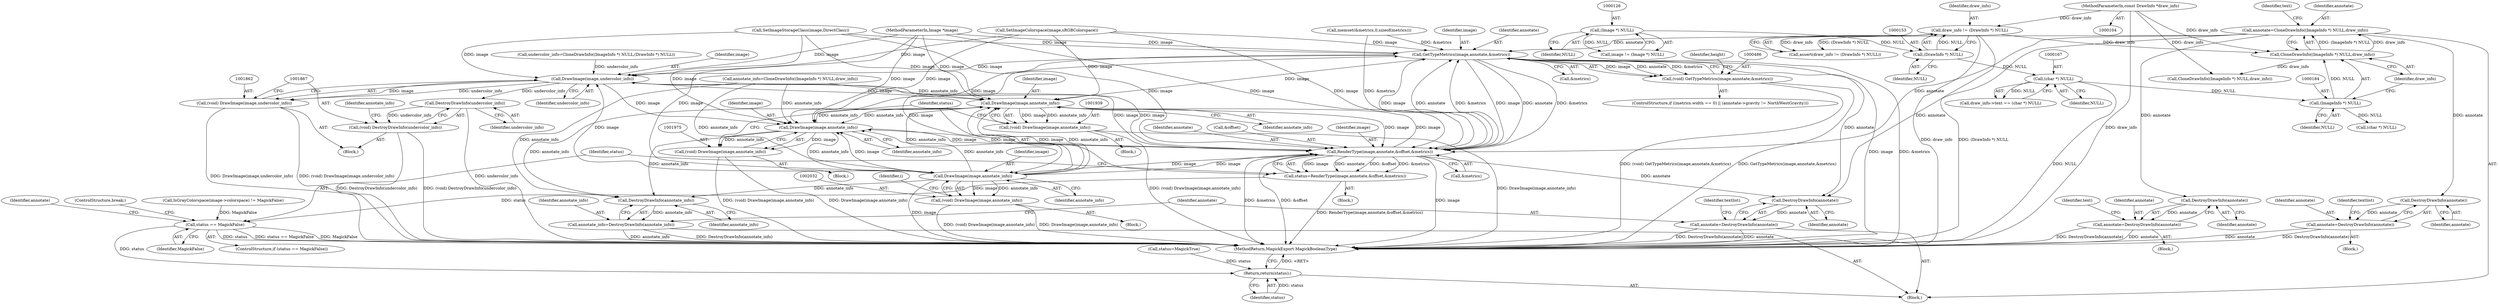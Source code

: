 digraph "0_ImageMagick6_f6ffc702c6eecd963587273a429dcd608c648984@pointer" {
"1000180" [label="(Call,annotate=CloneDrawInfo((ImageInfo *) NULL,draw_info))"];
"1000182" [label="(Call,CloneDrawInfo((ImageInfo *) NULL,draw_info))"];
"1000183" [label="(Call,(ImageInfo *) NULL)"];
"1000166" [label="(Call,(char *) NULL)"];
"1000152" [label="(Call,(DrawInfo *) NULL)"];
"1000125" [label="(Call,(Image *) NULL)"];
"1000150" [label="(Call,draw_info != (DrawInfo *) NULL)"];
"1000106" [label="(MethodParameterIn,const DrawInfo *draw_info)"];
"1000248" [label="(Call,DestroyDrawInfo(annotate))"];
"1000246" [label="(Call,annotate=DestroyDrawInfo(annotate))"];
"1000374" [label="(Call,DestroyDrawInfo(annotate))"];
"1000372" [label="(Call,annotate=DestroyDrawInfo(annotate))"];
"1000487" [label="(Call,GetTypeMetrics(image,annotate,&metrics))"];
"1000485" [label="(Call,(void) GetTypeMetrics(image,annotate,&metrics))"];
"1001863" [label="(Call,DrawImage(image,undercolor_info))"];
"1001861" [label="(Call,(void) DrawImage(image,undercolor_info))"];
"1001868" [label="(Call,DestroyDrawInfo(undercolor_info))"];
"1001866" [label="(Call,(void) DestroyDrawInfo(undercolor_info))"];
"1001940" [label="(Call,DrawImage(image,annotate_info))"];
"1001938" [label="(Call,(void) DrawImage(image,annotate_info))"];
"1001976" [label="(Call,DrawImage(image,annotate_info))"];
"1001974" [label="(Call,(void) DrawImage(image,annotate_info))"];
"1001981" [label="(Call,RenderType(image,annotate,&offset,&metrics))"];
"1001979" [label="(Call,status=RenderType(image,annotate,&offset,&metrics))"];
"1001989" [label="(Call,status == MagickFalse)"];
"1002054" [label="(Return,return(status);)"];
"1002033" [label="(Call,DrawImage(image,annotate_info))"];
"1002031" [label="(Call,(void) DrawImage(image,annotate_info))"];
"1002038" [label="(Call,DestroyDrawInfo(annotate_info))"];
"1002036" [label="(Call,annotate_info=DestroyDrawInfo(annotate_info))"];
"1002042" [label="(Call,DestroyDrawInfo(annotate))"];
"1002040" [label="(Call,annotate=DestroyDrawInfo(annotate))"];
"1000249" [label="(Identifier,annotate)"];
"1000182" [label="(Call,CloneDrawInfo((ImageInfo *) NULL,draw_info))"];
"1000199" [label="(Call,annotate_info=CloneDrawInfo((ImageInfo *) NULL,draw_info))"];
"1002037" [label="(Identifier,annotate_info)"];
"1000186" [label="(Identifier,draw_info)"];
"1000473" [label="(ControlStructure,if ((metrics.width == 0) || (annotate->gravity != NorthWestGravity)))"];
"1000168" [label="(Identifier,NULL)"];
"1000248" [label="(Call,DestroyDrawInfo(annotate))"];
"1000154" [label="(Identifier,NULL)"];
"1001983" [label="(Identifier,annotate)"];
"1002054" [label="(Return,return(status);)"];
"1001977" [label="(Identifier,image)"];
"1000241" [label="(Block,)"];
"1002041" [label="(Identifier,annotate)"];
"1001986" [label="(Call,&metrics)"];
"1000488" [label="(Identifier,image)"];
"1002055" [label="(Identifier,status)"];
"1000363" [label="(Call,SetImageStorageClass(image,DirectClass))"];
"1000105" [label="(MethodParameterIn,Image *image)"];
"1001989" [label="(Call,status == MagickFalse)"];
"1001861" [label="(Call,(void) DrawImage(image,undercolor_info))"];
"1001991" [label="(Identifier,MagickFalse)"];
"1001778" [label="(Call,undercolor_info=CloneDrawInfo((ImageInfo *) NULL,(DrawInfo *) NULL))"];
"1000487" [label="(Call,GetTypeMetrics(image,annotate,&metrics))"];
"1000375" [label="(Identifier,annotate)"];
"1001940" [label="(Call,DrawImage(image,annotate_info))"];
"1000123" [label="(Call,image != (Image *) NULL)"];
"1002033" [label="(Call,DrawImage(image,annotate_info))"];
"1001984" [label="(Call,&offset)"];
"1001864" [label="(Identifier,image)"];
"1001979" [label="(Call,status=RenderType(image,annotate,&offset,&metrics))"];
"1002043" [label="(Identifier,annotate)"];
"1000373" [label="(Identifier,annotate)"];
"1001906" [label="(Block,)"];
"1000485" [label="(Call,(void) GetTypeMetrics(image,annotate,&metrics))"];
"1002042" [label="(Call,DestroyDrawInfo(annotate))"];
"1001941" [label="(Identifier,image)"];
"1000405" [label="(Call,memset(&metrics,0,sizeof(metrics)))"];
"1000150" [label="(Call,draw_info != (DrawInfo *) NULL)"];
"1002056" [label="(MethodReturn,MagickExport MagickBooleanType)"];
"1002040" [label="(Call,annotate=DestroyDrawInfo(annotate))"];
"1001974" [label="(Call,(void) DrawImage(image,annotate_info))"];
"1002045" [label="(Identifier,textlist)"];
"1000196" [label="(Call,(char *) NULL)"];
"1000201" [label="(Call,CloneDrawInfo((ImageInfo *) NULL,draw_info))"];
"1001999" [label="(Block,)"];
"1000183" [label="(Call,(ImageInfo *) NULL)"];
"1001863" [label="(Call,DrawImage(image,undercolor_info))"];
"1001980" [label="(Identifier,status)"];
"1001868" [label="(Call,DestroyDrawInfo(undercolor_info))"];
"1002035" [label="(Identifier,annotate_info)"];
"1001866" [label="(Call,(void) DestroyDrawInfo(undercolor_info))"];
"1000493" [label="(Identifier,height)"];
"1001938" [label="(Call,(void) DrawImage(image,annotate_info))"];
"1000162" [label="(Call,draw_info->text == (char *) NULL)"];
"1000127" [label="(Identifier,NULL)"];
"1000151" [label="(Identifier,draw_info)"];
"1001950" [label="(Block,)"];
"1000185" [label="(Identifier,NULL)"];
"1002034" [label="(Identifier,image)"];
"1000374" [label="(Call,DestroyDrawInfo(annotate))"];
"1001869" [label="(Identifier,undercolor_info)"];
"1000188" [label="(Identifier,text)"];
"1000397" [label="(Call,SetImageColorspace(image,sRGBColorspace))"];
"1000180" [label="(Call,annotate=CloneDrawInfo((ImageInfo *) NULL,draw_info))"];
"1000423" [label="(Identifier,i)"];
"1000389" [label="(Call,IsGrayColorspace(image->colorspace) != MagickFalse)"];
"1000125" [label="(Call,(Image *) NULL)"];
"1001976" [label="(Call,DrawImage(image,annotate_info))"];
"1001873" [label="(Identifier,annotate_info)"];
"1001981" [label="(Call,RenderType(image,annotate,&offset,&metrics))"];
"1000367" [label="(Block,)"];
"1000424" [label="(Block,)"];
"1000106" [label="(MethodParameterIn,const DrawInfo *draw_info)"];
"1002031" [label="(Call,(void) DrawImage(image,annotate_info))"];
"1001776" [label="(Block,)"];
"1000181" [label="(Identifier,annotate)"];
"1000251" [label="(Identifier,text)"];
"1002039" [label="(Identifier,annotate_info)"];
"1001990" [label="(Identifier,status)"];
"1000372" [label="(Call,annotate=DestroyDrawInfo(annotate))"];
"1000490" [label="(Call,&metrics)"];
"1000166" [label="(Call,(char *) NULL)"];
"1001942" [label="(Identifier,annotate_info)"];
"1001865" [label="(Identifier,undercolor_info)"];
"1000149" [label="(Call,assert(draw_info != (DrawInfo *) NULL))"];
"1000152" [label="(Call,(DrawInfo *) NULL)"];
"1001982" [label="(Identifier,image)"];
"1001988" [label="(ControlStructure,if (status == MagickFalse))"];
"1000377" [label="(Identifier,textlist)"];
"1000246" [label="(Call,annotate=DestroyDrawInfo(annotate))"];
"1001996" [label="(Identifier,annotate)"];
"1002036" [label="(Call,annotate_info=DestroyDrawInfo(annotate_info))"];
"1000247" [label="(Identifier,annotate)"];
"1001978" [label="(Identifier,annotate_info)"];
"1000107" [label="(Block,)"];
"1002038" [label="(Call,DestroyDrawInfo(annotate_info))"];
"1001992" [label="(ControlStructure,break;)"];
"1000489" [label="(Identifier,annotate)"];
"1000400" [label="(Call,status=MagickTrue)"];
"1000180" -> "1000107"  [label="AST: "];
"1000180" -> "1000182"  [label="CFG: "];
"1000181" -> "1000180"  [label="AST: "];
"1000182" -> "1000180"  [label="AST: "];
"1000188" -> "1000180"  [label="CFG: "];
"1000182" -> "1000180"  [label="DDG: (ImageInfo *) NULL"];
"1000182" -> "1000180"  [label="DDG: draw_info"];
"1000180" -> "1000248"  [label="DDG: annotate"];
"1000180" -> "1000374"  [label="DDG: annotate"];
"1000180" -> "1000487"  [label="DDG: annotate"];
"1000180" -> "1001981"  [label="DDG: annotate"];
"1000180" -> "1002042"  [label="DDG: annotate"];
"1000182" -> "1000186"  [label="CFG: "];
"1000183" -> "1000182"  [label="AST: "];
"1000186" -> "1000182"  [label="AST: "];
"1000183" -> "1000182"  [label="DDG: NULL"];
"1000150" -> "1000182"  [label="DDG: draw_info"];
"1000106" -> "1000182"  [label="DDG: draw_info"];
"1000182" -> "1000201"  [label="DDG: draw_info"];
"1000183" -> "1000185"  [label="CFG: "];
"1000184" -> "1000183"  [label="AST: "];
"1000185" -> "1000183"  [label="AST: "];
"1000186" -> "1000183"  [label="CFG: "];
"1000166" -> "1000183"  [label="DDG: NULL"];
"1000183" -> "1000196"  [label="DDG: NULL"];
"1000166" -> "1000162"  [label="AST: "];
"1000166" -> "1000168"  [label="CFG: "];
"1000167" -> "1000166"  [label="AST: "];
"1000168" -> "1000166"  [label="AST: "];
"1000162" -> "1000166"  [label="CFG: "];
"1000166" -> "1002056"  [label="DDG: NULL"];
"1000166" -> "1000162"  [label="DDG: NULL"];
"1000152" -> "1000166"  [label="DDG: NULL"];
"1000152" -> "1000150"  [label="AST: "];
"1000152" -> "1000154"  [label="CFG: "];
"1000153" -> "1000152"  [label="AST: "];
"1000154" -> "1000152"  [label="AST: "];
"1000150" -> "1000152"  [label="CFG: "];
"1000152" -> "1000150"  [label="DDG: NULL"];
"1000125" -> "1000152"  [label="DDG: NULL"];
"1000125" -> "1000123"  [label="AST: "];
"1000125" -> "1000127"  [label="CFG: "];
"1000126" -> "1000125"  [label="AST: "];
"1000127" -> "1000125"  [label="AST: "];
"1000123" -> "1000125"  [label="CFG: "];
"1000125" -> "1000123"  [label="DDG: NULL"];
"1000150" -> "1000149"  [label="AST: "];
"1000151" -> "1000150"  [label="AST: "];
"1000149" -> "1000150"  [label="CFG: "];
"1000150" -> "1002056"  [label="DDG: draw_info"];
"1000150" -> "1002056"  [label="DDG: (DrawInfo *) NULL"];
"1000150" -> "1000149"  [label="DDG: draw_info"];
"1000150" -> "1000149"  [label="DDG: (DrawInfo *) NULL"];
"1000106" -> "1000150"  [label="DDG: draw_info"];
"1000106" -> "1000104"  [label="AST: "];
"1000106" -> "1002056"  [label="DDG: draw_info"];
"1000106" -> "1000201"  [label="DDG: draw_info"];
"1000248" -> "1000246"  [label="AST: "];
"1000248" -> "1000249"  [label="CFG: "];
"1000249" -> "1000248"  [label="AST: "];
"1000246" -> "1000248"  [label="CFG: "];
"1000248" -> "1000246"  [label="DDG: annotate"];
"1000246" -> "1000241"  [label="AST: "];
"1000247" -> "1000246"  [label="AST: "];
"1000251" -> "1000246"  [label="CFG: "];
"1000246" -> "1002056"  [label="DDG: DestroyDrawInfo(annotate)"];
"1000246" -> "1002056"  [label="DDG: annotate"];
"1000374" -> "1000372"  [label="AST: "];
"1000374" -> "1000375"  [label="CFG: "];
"1000375" -> "1000374"  [label="AST: "];
"1000372" -> "1000374"  [label="CFG: "];
"1000374" -> "1000372"  [label="DDG: annotate"];
"1000372" -> "1000367"  [label="AST: "];
"1000373" -> "1000372"  [label="AST: "];
"1000377" -> "1000372"  [label="CFG: "];
"1000372" -> "1002056"  [label="DDG: annotate"];
"1000372" -> "1002056"  [label="DDG: DestroyDrawInfo(annotate)"];
"1000487" -> "1000485"  [label="AST: "];
"1000487" -> "1000490"  [label="CFG: "];
"1000488" -> "1000487"  [label="AST: "];
"1000489" -> "1000487"  [label="AST: "];
"1000490" -> "1000487"  [label="AST: "];
"1000485" -> "1000487"  [label="CFG: "];
"1000487" -> "1002056"  [label="DDG: image"];
"1000487" -> "1002056"  [label="DDG: &metrics"];
"1000487" -> "1000485"  [label="DDG: image"];
"1000487" -> "1000485"  [label="DDG: annotate"];
"1000487" -> "1000485"  [label="DDG: &metrics"];
"1001981" -> "1000487"  [label="DDG: image"];
"1001981" -> "1000487"  [label="DDG: annotate"];
"1001981" -> "1000487"  [label="DDG: &metrics"];
"1000397" -> "1000487"  [label="DDG: image"];
"1000363" -> "1000487"  [label="DDG: image"];
"1002033" -> "1000487"  [label="DDG: image"];
"1000105" -> "1000487"  [label="DDG: image"];
"1000405" -> "1000487"  [label="DDG: &metrics"];
"1000487" -> "1001863"  [label="DDG: image"];
"1000487" -> "1001940"  [label="DDG: image"];
"1000487" -> "1001976"  [label="DDG: image"];
"1000487" -> "1001981"  [label="DDG: image"];
"1000487" -> "1001981"  [label="DDG: annotate"];
"1000487" -> "1001981"  [label="DDG: &metrics"];
"1000487" -> "1002042"  [label="DDG: annotate"];
"1000485" -> "1000473"  [label="AST: "];
"1000486" -> "1000485"  [label="AST: "];
"1000493" -> "1000485"  [label="CFG: "];
"1000485" -> "1002056"  [label="DDG: GetTypeMetrics(image,annotate,&metrics)"];
"1000485" -> "1002056"  [label="DDG: (void) GetTypeMetrics(image,annotate,&metrics)"];
"1001863" -> "1001861"  [label="AST: "];
"1001863" -> "1001865"  [label="CFG: "];
"1001864" -> "1001863"  [label="AST: "];
"1001865" -> "1001863"  [label="AST: "];
"1001861" -> "1001863"  [label="CFG: "];
"1001863" -> "1001861"  [label="DDG: image"];
"1001863" -> "1001861"  [label="DDG: undercolor_info"];
"1001981" -> "1001863"  [label="DDG: image"];
"1000397" -> "1001863"  [label="DDG: image"];
"1000363" -> "1001863"  [label="DDG: image"];
"1002033" -> "1001863"  [label="DDG: image"];
"1000105" -> "1001863"  [label="DDG: image"];
"1001778" -> "1001863"  [label="DDG: undercolor_info"];
"1001863" -> "1001868"  [label="DDG: undercolor_info"];
"1001863" -> "1001940"  [label="DDG: image"];
"1001863" -> "1001976"  [label="DDG: image"];
"1001863" -> "1001981"  [label="DDG: image"];
"1001861" -> "1001776"  [label="AST: "];
"1001862" -> "1001861"  [label="AST: "];
"1001867" -> "1001861"  [label="CFG: "];
"1001861" -> "1002056"  [label="DDG: DrawImage(image,undercolor_info)"];
"1001861" -> "1002056"  [label="DDG: (void) DrawImage(image,undercolor_info)"];
"1001868" -> "1001866"  [label="AST: "];
"1001868" -> "1001869"  [label="CFG: "];
"1001869" -> "1001868"  [label="AST: "];
"1001866" -> "1001868"  [label="CFG: "];
"1001868" -> "1002056"  [label="DDG: undercolor_info"];
"1001868" -> "1001866"  [label="DDG: undercolor_info"];
"1001866" -> "1001776"  [label="AST: "];
"1001867" -> "1001866"  [label="AST: "];
"1001873" -> "1001866"  [label="CFG: "];
"1001866" -> "1002056"  [label="DDG: DestroyDrawInfo(undercolor_info)"];
"1001866" -> "1002056"  [label="DDG: (void) DestroyDrawInfo(undercolor_info)"];
"1001940" -> "1001938"  [label="AST: "];
"1001940" -> "1001942"  [label="CFG: "];
"1001941" -> "1001940"  [label="AST: "];
"1001942" -> "1001940"  [label="AST: "];
"1001938" -> "1001940"  [label="CFG: "];
"1001940" -> "1001938"  [label="DDG: image"];
"1001940" -> "1001938"  [label="DDG: annotate_info"];
"1001981" -> "1001940"  [label="DDG: image"];
"1000397" -> "1001940"  [label="DDG: image"];
"1000363" -> "1001940"  [label="DDG: image"];
"1002033" -> "1001940"  [label="DDG: image"];
"1002033" -> "1001940"  [label="DDG: annotate_info"];
"1000105" -> "1001940"  [label="DDG: image"];
"1000199" -> "1001940"  [label="DDG: annotate_info"];
"1001976" -> "1001940"  [label="DDG: annotate_info"];
"1001940" -> "1001976"  [label="DDG: annotate_info"];
"1001940" -> "1001981"  [label="DDG: image"];
"1001940" -> "1002033"  [label="DDG: annotate_info"];
"1001940" -> "1002038"  [label="DDG: annotate_info"];
"1001938" -> "1001906"  [label="AST: "];
"1001939" -> "1001938"  [label="AST: "];
"1001980" -> "1001938"  [label="CFG: "];
"1001938" -> "1002056"  [label="DDG: DrawImage(image,annotate_info)"];
"1001938" -> "1002056"  [label="DDG: (void) DrawImage(image,annotate_info)"];
"1001976" -> "1001974"  [label="AST: "];
"1001976" -> "1001978"  [label="CFG: "];
"1001977" -> "1001976"  [label="AST: "];
"1001978" -> "1001976"  [label="AST: "];
"1001974" -> "1001976"  [label="CFG: "];
"1001976" -> "1001974"  [label="DDG: image"];
"1001976" -> "1001974"  [label="DDG: annotate_info"];
"1001981" -> "1001976"  [label="DDG: image"];
"1000397" -> "1001976"  [label="DDG: image"];
"1000363" -> "1001976"  [label="DDG: image"];
"1002033" -> "1001976"  [label="DDG: image"];
"1002033" -> "1001976"  [label="DDG: annotate_info"];
"1000105" -> "1001976"  [label="DDG: image"];
"1000199" -> "1001976"  [label="DDG: annotate_info"];
"1001976" -> "1001981"  [label="DDG: image"];
"1001976" -> "1002033"  [label="DDG: annotate_info"];
"1001976" -> "1002038"  [label="DDG: annotate_info"];
"1001974" -> "1001950"  [label="AST: "];
"1001975" -> "1001974"  [label="AST: "];
"1001980" -> "1001974"  [label="CFG: "];
"1001974" -> "1002056"  [label="DDG: (void) DrawImage(image,annotate_info)"];
"1001974" -> "1002056"  [label="DDG: DrawImage(image,annotate_info)"];
"1001981" -> "1001979"  [label="AST: "];
"1001981" -> "1001986"  [label="CFG: "];
"1001982" -> "1001981"  [label="AST: "];
"1001983" -> "1001981"  [label="AST: "];
"1001984" -> "1001981"  [label="AST: "];
"1001986" -> "1001981"  [label="AST: "];
"1001979" -> "1001981"  [label="CFG: "];
"1001981" -> "1002056"  [label="DDG: image"];
"1001981" -> "1002056"  [label="DDG: &metrics"];
"1001981" -> "1002056"  [label="DDG: &offset"];
"1001981" -> "1001979"  [label="DDG: image"];
"1001981" -> "1001979"  [label="DDG: annotate"];
"1001981" -> "1001979"  [label="DDG: &offset"];
"1001981" -> "1001979"  [label="DDG: &metrics"];
"1000397" -> "1001981"  [label="DDG: image"];
"1000363" -> "1001981"  [label="DDG: image"];
"1002033" -> "1001981"  [label="DDG: image"];
"1000105" -> "1001981"  [label="DDG: image"];
"1000405" -> "1001981"  [label="DDG: &metrics"];
"1001981" -> "1002033"  [label="DDG: image"];
"1001981" -> "1002042"  [label="DDG: annotate"];
"1001979" -> "1000424"  [label="AST: "];
"1001980" -> "1001979"  [label="AST: "];
"1001990" -> "1001979"  [label="CFG: "];
"1001979" -> "1002056"  [label="DDG: RenderType(image,annotate,&offset,&metrics)"];
"1001979" -> "1001989"  [label="DDG: status"];
"1001989" -> "1001988"  [label="AST: "];
"1001989" -> "1001991"  [label="CFG: "];
"1001990" -> "1001989"  [label="AST: "];
"1001991" -> "1001989"  [label="AST: "];
"1001992" -> "1001989"  [label="CFG: "];
"1001996" -> "1001989"  [label="CFG: "];
"1001989" -> "1002056"  [label="DDG: status == MagickFalse"];
"1001989" -> "1002056"  [label="DDG: MagickFalse"];
"1001989" -> "1002056"  [label="DDG: status"];
"1000389" -> "1001989"  [label="DDG: MagickFalse"];
"1001989" -> "1002054"  [label="DDG: status"];
"1002054" -> "1000107"  [label="AST: "];
"1002054" -> "1002055"  [label="CFG: "];
"1002055" -> "1002054"  [label="AST: "];
"1002056" -> "1002054"  [label="CFG: "];
"1002054" -> "1002056"  [label="DDG: <RET>"];
"1002055" -> "1002054"  [label="DDG: status"];
"1000400" -> "1002054"  [label="DDG: status"];
"1002033" -> "1002031"  [label="AST: "];
"1002033" -> "1002035"  [label="CFG: "];
"1002034" -> "1002033"  [label="AST: "];
"1002035" -> "1002033"  [label="AST: "];
"1002031" -> "1002033"  [label="CFG: "];
"1002033" -> "1002056"  [label="DDG: image"];
"1002033" -> "1002031"  [label="DDG: image"];
"1002033" -> "1002031"  [label="DDG: annotate_info"];
"1000105" -> "1002033"  [label="DDG: image"];
"1000199" -> "1002033"  [label="DDG: annotate_info"];
"1002033" -> "1002038"  [label="DDG: annotate_info"];
"1002031" -> "1001999"  [label="AST: "];
"1002032" -> "1002031"  [label="AST: "];
"1000423" -> "1002031"  [label="CFG: "];
"1002031" -> "1002056"  [label="DDG: DrawImage(image,annotate_info)"];
"1002031" -> "1002056"  [label="DDG: (void) DrawImage(image,annotate_info)"];
"1002038" -> "1002036"  [label="AST: "];
"1002038" -> "1002039"  [label="CFG: "];
"1002039" -> "1002038"  [label="AST: "];
"1002036" -> "1002038"  [label="CFG: "];
"1002038" -> "1002036"  [label="DDG: annotate_info"];
"1000199" -> "1002038"  [label="DDG: annotate_info"];
"1002036" -> "1000107"  [label="AST: "];
"1002037" -> "1002036"  [label="AST: "];
"1002041" -> "1002036"  [label="CFG: "];
"1002036" -> "1002056"  [label="DDG: DestroyDrawInfo(annotate_info)"];
"1002036" -> "1002056"  [label="DDG: annotate_info"];
"1002042" -> "1002040"  [label="AST: "];
"1002042" -> "1002043"  [label="CFG: "];
"1002043" -> "1002042"  [label="AST: "];
"1002040" -> "1002042"  [label="CFG: "];
"1002042" -> "1002040"  [label="DDG: annotate"];
"1002040" -> "1000107"  [label="AST: "];
"1002041" -> "1002040"  [label="AST: "];
"1002045" -> "1002040"  [label="CFG: "];
"1002040" -> "1002056"  [label="DDG: DestroyDrawInfo(annotate)"];
"1002040" -> "1002056"  [label="DDG: annotate"];
}
